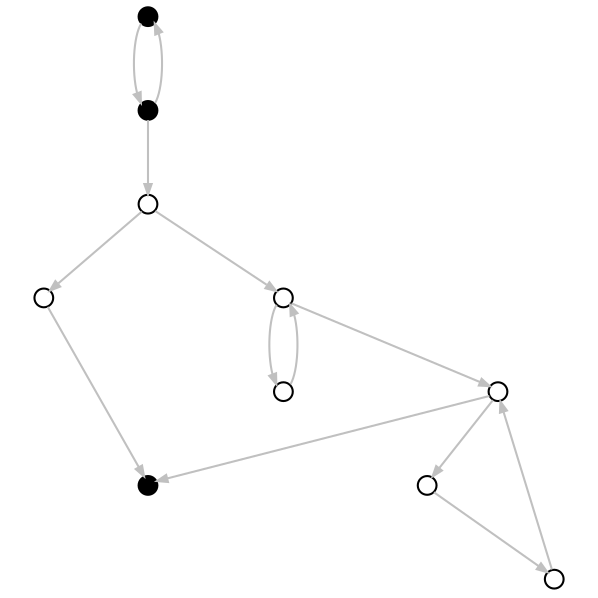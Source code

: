digraph G { ratio=1; center = true; edge [arrowsize=.5, weight=.1,
	color="gray", fontsize=8]; node
	[label="",shape=circle,height=0.12,width=0.12,fontsize=1];
	dummy_species_id1dummy_compartment_id ->
	dummy_species_id2dummy_compartment_id;
	dummy_species_id2dummy_compartment_id ->
	dummy_species_id1dummy_compartment_id;
	dummy_species_id2dummy_compartment_id ->
	dummy_species_id3dummy_compartment_id;
	dummy_species_id3dummy_compartment_id ->
	dummy_species_id4dummy_compartment_id;
	dummy_species_id3dummy_compartment_id ->
	dummy_species_id5dummy_compartment_id;
	dummy_species_id4dummy_compartment_id ->
	dummy_species_id10dummy_compartment_id;
	dummy_species_id5dummy_compartment_id ->
	dummy_species_id6dummy_compartment_id;
	dummy_species_id5dummy_compartment_id ->
	dummy_species_id7dummy_compartment_id;
	dummy_species_id6dummy_compartment_id ->
	dummy_species_id5dummy_compartment_id;
	dummy_species_id7dummy_compartment_id ->
	dummy_species_id10dummy_compartment_id;
	dummy_species_id7dummy_compartment_id ->
	dummy_species_id8dummy_compartment_id;
	dummy_species_id8dummy_compartment_id ->
	dummy_species_id9dummy_compartment_id;
	dummy_species_id9dummy_compartment_id ->
	dummy_species_id7dummy_compartment_id;
	dummy_species_id1dummy_compartment_id [color="black",
	style=filled] ; dummy_species_id10dummy_compartment_id
	[color="black", style=filled];
	dummy_species_id2dummy_compartment_id [color="black",
	style=filled]; dummy_species_id3dummy_compartment_id ;
	dummy_species_id4dummy_compartment_id ;
	dummy_species_id5dummy_compartment_id ;
	dummy_species_id6dummy_compartment_id ;
	dummy_species_id7dummy_compartment_id ;
	dummy_species_id8dummy_compartment_id ;
	dummy_species_id9dummy_compartment_id ; }